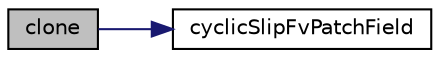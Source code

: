 digraph "clone"
{
  bgcolor="transparent";
  edge [fontname="Helvetica",fontsize="10",labelfontname="Helvetica",labelfontsize="10"];
  node [fontname="Helvetica",fontsize="10",shape=record];
  rankdir="LR";
  Node17 [label="clone",height=0.2,width=0.4,color="black", fillcolor="grey75", style="filled", fontcolor="black"];
  Node17 -> Node18 [color="midnightblue",fontsize="10",style="solid",fontname="Helvetica"];
  Node18 [label="cyclicSlipFvPatchField",height=0.2,width=0.4,color="black",URL="$a22813.html#a0ecffabe6a4ff74ce1723d35cf47e1c1",tooltip="Construct from patch and internal field. "];
}
